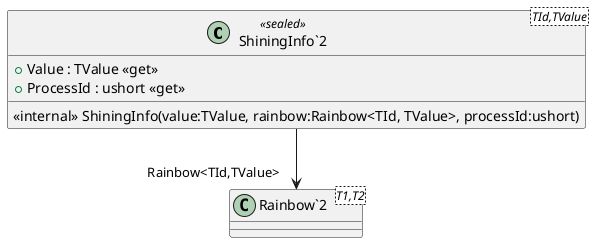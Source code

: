@startuml
class "ShiningInfo`2"<TId,TValue> <<sealed>> {
    <<internal>> ShiningInfo(value:TValue, rainbow:Rainbow<TId, TValue>, processId:ushort)
    + Value : TValue <<get>>
    + ProcessId : ushort <<get>>
}
class "Rainbow`2"<T1,T2> {
}
"ShiningInfo`2" --> "Rainbow<TId,TValue>" "Rainbow`2"
@enduml
